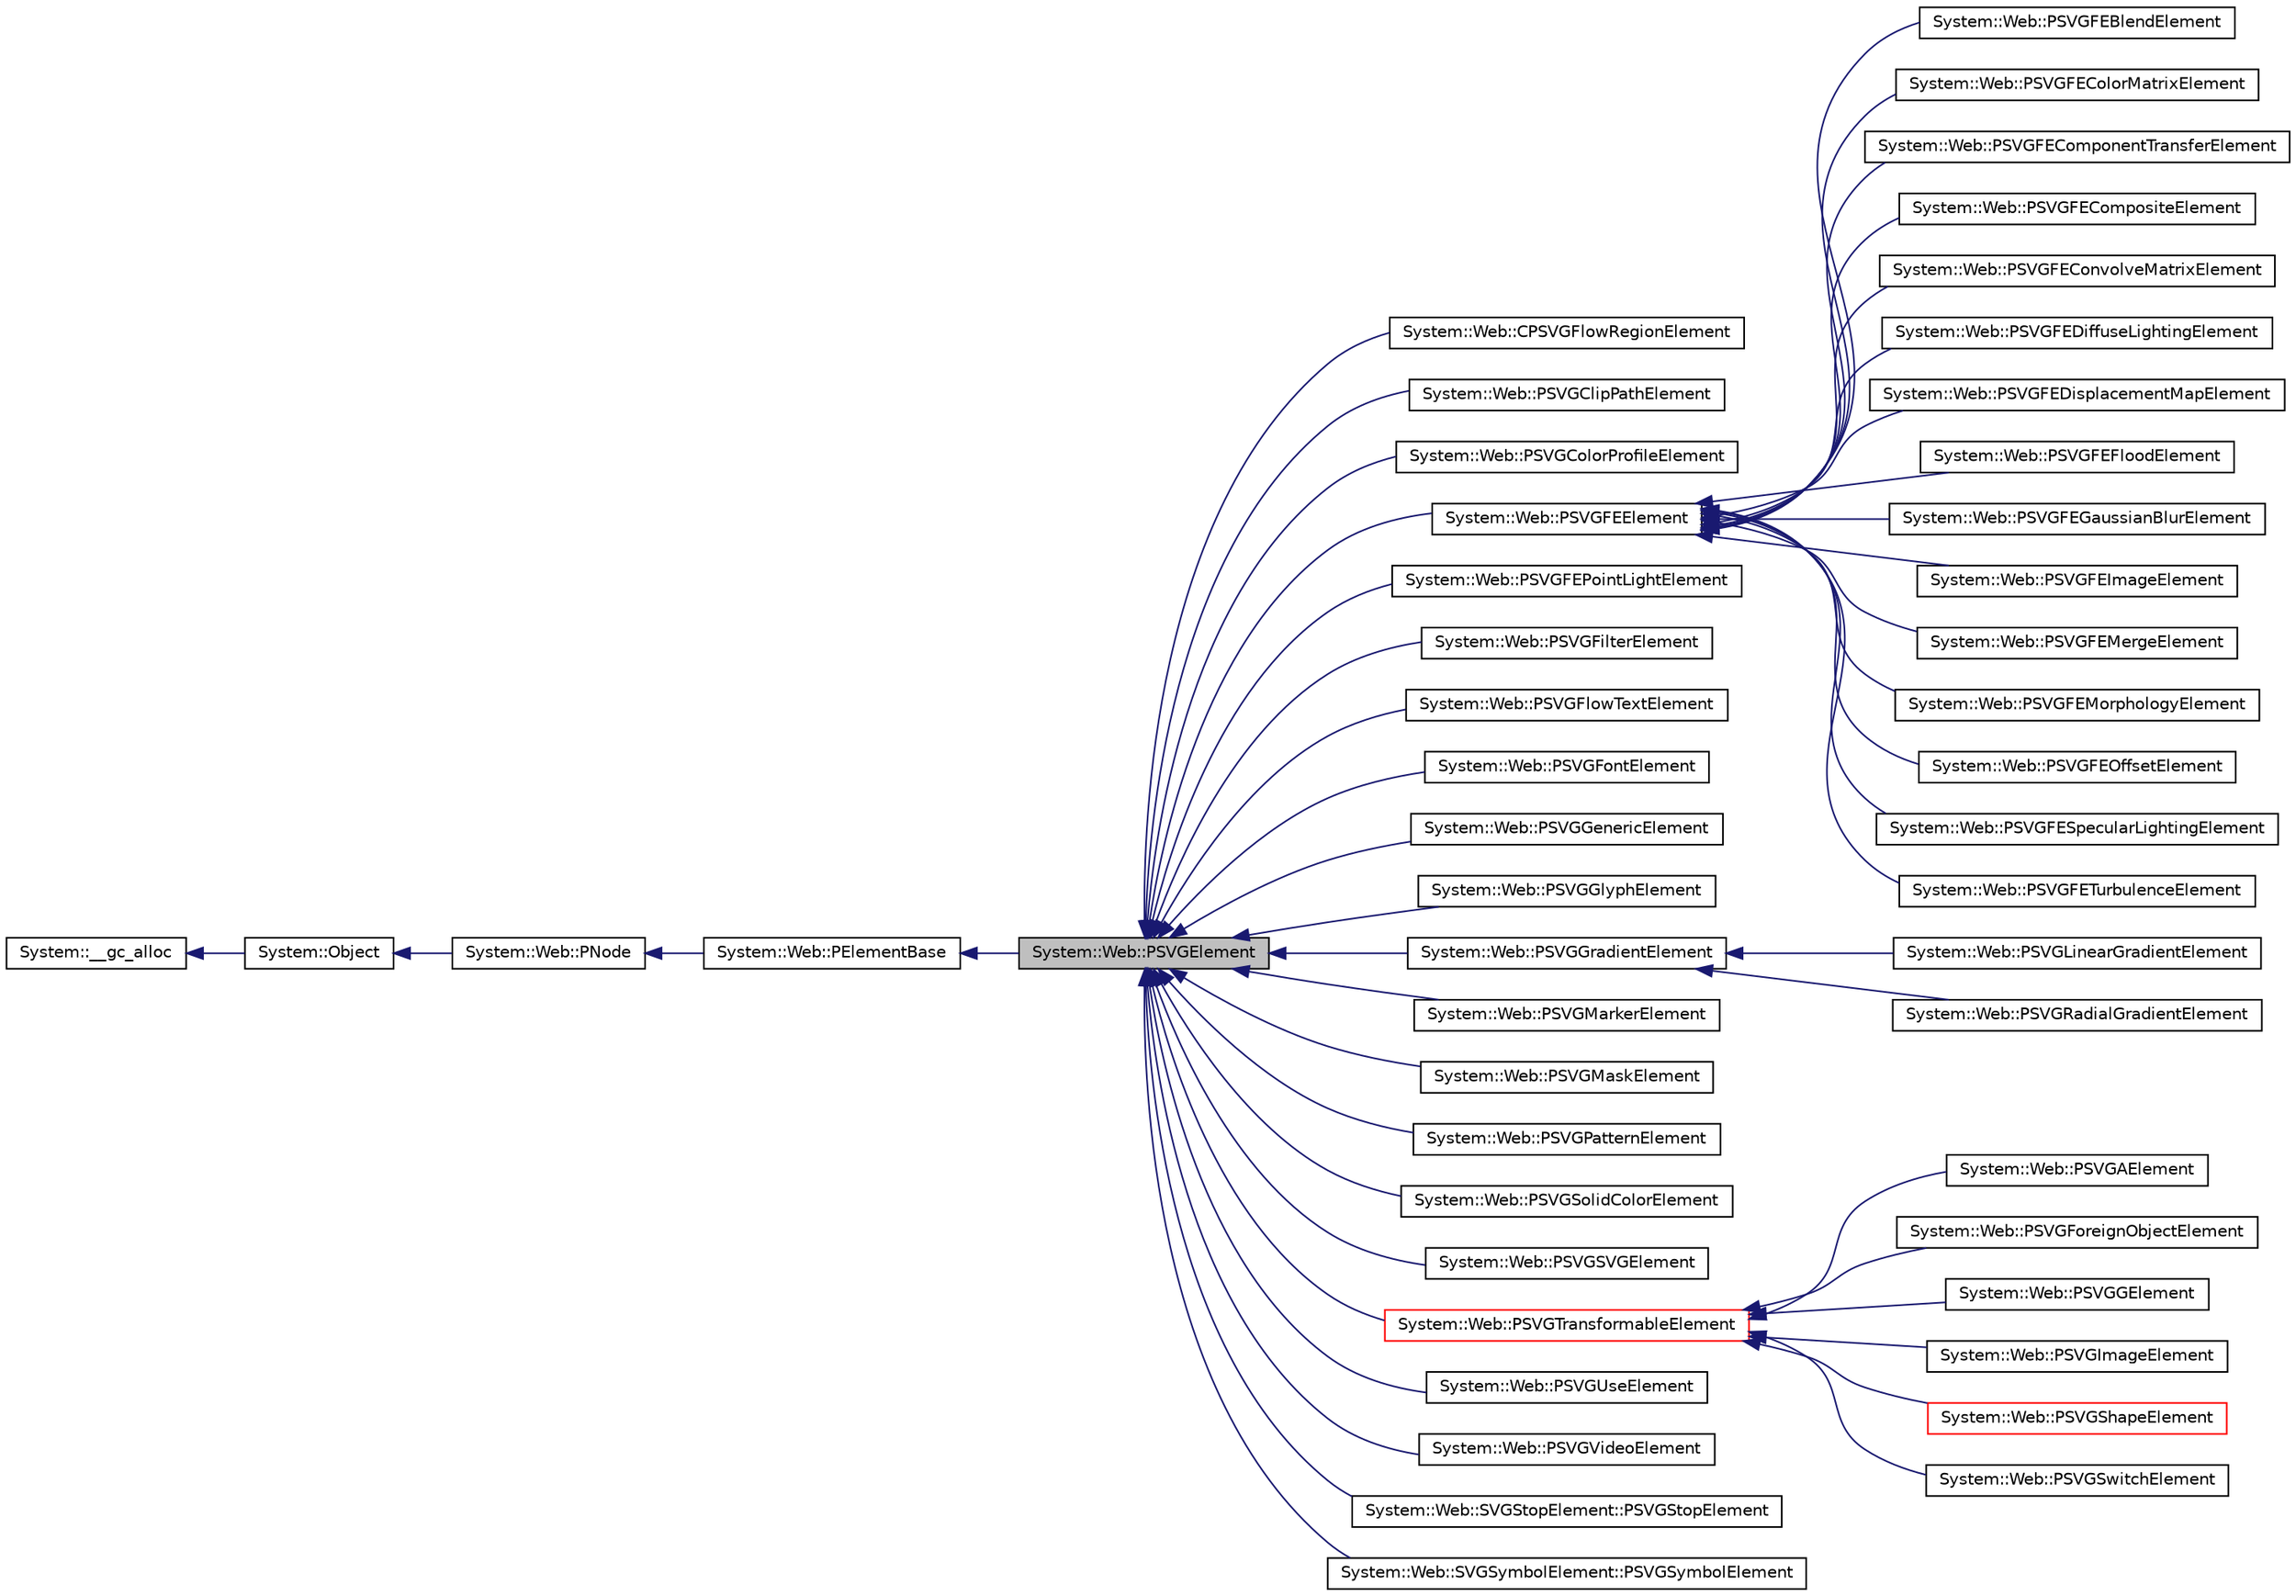 digraph G
{
  edge [fontname="Helvetica",fontsize="10",labelfontname="Helvetica",labelfontsize="10"];
  node [fontname="Helvetica",fontsize="10",shape=record];
  rankdir="LR";
  Node1 [label="System::Web::PSVGElement",height=0.2,width=0.4,color="black", fillcolor="grey75", style="filled" fontcolor="black"];
  Node2 -> Node1 [dir="back",color="midnightblue",fontsize="10",style="solid",fontname="Helvetica"];
  Node2 [label="System::Web::PElementBase",height=0.2,width=0.4,color="black", fillcolor="white", style="filled",URL="$class_system_1_1_web_1_1_p_element_base.html"];
  Node3 -> Node2 [dir="back",color="midnightblue",fontsize="10",style="solid",fontname="Helvetica"];
  Node3 [label="System::Web::PNode",height=0.2,width=0.4,color="black", fillcolor="white", style="filled",URL="$class_system_1_1_web_1_1_p_node.html"];
  Node4 -> Node3 [dir="back",color="midnightblue",fontsize="10",style="solid",fontname="Helvetica"];
  Node4 [label="System::Object",height=0.2,width=0.4,color="black", fillcolor="white", style="filled",URL="$class_system_1_1_object.html"];
  Node5 -> Node4 [dir="back",color="midnightblue",fontsize="10",style="solid",fontname="Helvetica"];
  Node5 [label="System::__gc_alloc",height=0.2,width=0.4,color="black", fillcolor="white", style="filled",URL="$class_system_1_1____gc__alloc.html"];
  Node1 -> Node6 [dir="back",color="midnightblue",fontsize="10",style="solid",fontname="Helvetica"];
  Node6 [label="System::Web::CPSVGFlowRegionElement",height=0.2,width=0.4,color="black", fillcolor="white", style="filled",URL="$class_system_1_1_web_1_1_c_p_s_v_g_flow_region_element.html"];
  Node1 -> Node7 [dir="back",color="midnightblue",fontsize="10",style="solid",fontname="Helvetica"];
  Node7 [label="System::Web::PSVGClipPathElement",height=0.2,width=0.4,color="black", fillcolor="white", style="filled",URL="$class_system_1_1_web_1_1_p_s_v_g_clip_path_element.html"];
  Node1 -> Node8 [dir="back",color="midnightblue",fontsize="10",style="solid",fontname="Helvetica"];
  Node8 [label="System::Web::PSVGColorProfileElement",height=0.2,width=0.4,color="black", fillcolor="white", style="filled",URL="$class_system_1_1_web_1_1_p_s_v_g_color_profile_element.html"];
  Node1 -> Node9 [dir="back",color="midnightblue",fontsize="10",style="solid",fontname="Helvetica"];
  Node9 [label="System::Web::PSVGFEElement",height=0.2,width=0.4,color="black", fillcolor="white", style="filled",URL="$class_system_1_1_web_1_1_p_s_v_g_f_e_element.html"];
  Node9 -> Node10 [dir="back",color="midnightblue",fontsize="10",style="solid",fontname="Helvetica"];
  Node10 [label="System::Web::PSVGFEBlendElement",height=0.2,width=0.4,color="black", fillcolor="white", style="filled",URL="$class_system_1_1_web_1_1_p_s_v_g_f_e_blend_element.html"];
  Node9 -> Node11 [dir="back",color="midnightblue",fontsize="10",style="solid",fontname="Helvetica"];
  Node11 [label="System::Web::PSVGFEColorMatrixElement",height=0.2,width=0.4,color="black", fillcolor="white", style="filled",URL="$class_system_1_1_web_1_1_p_s_v_g_f_e_color_matrix_element.html"];
  Node9 -> Node12 [dir="back",color="midnightblue",fontsize="10",style="solid",fontname="Helvetica"];
  Node12 [label="System::Web::PSVGFEComponentTransferElement",height=0.2,width=0.4,color="black", fillcolor="white", style="filled",URL="$class_system_1_1_web_1_1_p_s_v_g_f_e_component_transfer_element.html"];
  Node9 -> Node13 [dir="back",color="midnightblue",fontsize="10",style="solid",fontname="Helvetica"];
  Node13 [label="System::Web::PSVGFECompositeElement",height=0.2,width=0.4,color="black", fillcolor="white", style="filled",URL="$class_system_1_1_web_1_1_p_s_v_g_f_e_composite_element.html"];
  Node9 -> Node14 [dir="back",color="midnightblue",fontsize="10",style="solid",fontname="Helvetica"];
  Node14 [label="System::Web::PSVGFEConvolveMatrixElement",height=0.2,width=0.4,color="black", fillcolor="white", style="filled",URL="$class_system_1_1_web_1_1_p_s_v_g_f_e_convolve_matrix_element.html"];
  Node9 -> Node15 [dir="back",color="midnightblue",fontsize="10",style="solid",fontname="Helvetica"];
  Node15 [label="System::Web::PSVGFEDiffuseLightingElement",height=0.2,width=0.4,color="black", fillcolor="white", style="filled",URL="$class_system_1_1_web_1_1_p_s_v_g_f_e_diffuse_lighting_element.html"];
  Node9 -> Node16 [dir="back",color="midnightblue",fontsize="10",style="solid",fontname="Helvetica"];
  Node16 [label="System::Web::PSVGFEDisplacementMapElement",height=0.2,width=0.4,color="black", fillcolor="white", style="filled",URL="$class_system_1_1_web_1_1_p_s_v_g_f_e_displacement_map_element.html"];
  Node9 -> Node17 [dir="back",color="midnightblue",fontsize="10",style="solid",fontname="Helvetica"];
  Node17 [label="System::Web::PSVGFEFloodElement",height=0.2,width=0.4,color="black", fillcolor="white", style="filled",URL="$class_system_1_1_web_1_1_p_s_v_g_f_e_flood_element.html"];
  Node9 -> Node18 [dir="back",color="midnightblue",fontsize="10",style="solid",fontname="Helvetica"];
  Node18 [label="System::Web::PSVGFEGaussianBlurElement",height=0.2,width=0.4,color="black", fillcolor="white", style="filled",URL="$class_system_1_1_web_1_1_p_s_v_g_f_e_gaussian_blur_element.html"];
  Node9 -> Node19 [dir="back",color="midnightblue",fontsize="10",style="solid",fontname="Helvetica"];
  Node19 [label="System::Web::PSVGFEImageElement",height=0.2,width=0.4,color="black", fillcolor="white", style="filled",URL="$class_system_1_1_web_1_1_p_s_v_g_f_e_image_element.html"];
  Node9 -> Node20 [dir="back",color="midnightblue",fontsize="10",style="solid",fontname="Helvetica"];
  Node20 [label="System::Web::PSVGFEMergeElement",height=0.2,width=0.4,color="black", fillcolor="white", style="filled",URL="$class_system_1_1_web_1_1_p_s_v_g_f_e_merge_element.html"];
  Node9 -> Node21 [dir="back",color="midnightblue",fontsize="10",style="solid",fontname="Helvetica"];
  Node21 [label="System::Web::PSVGFEMorphologyElement",height=0.2,width=0.4,color="black", fillcolor="white", style="filled",URL="$class_system_1_1_web_1_1_p_s_v_g_f_e_morphology_element.html"];
  Node9 -> Node22 [dir="back",color="midnightblue",fontsize="10",style="solid",fontname="Helvetica"];
  Node22 [label="System::Web::PSVGFEOffsetElement",height=0.2,width=0.4,color="black", fillcolor="white", style="filled",URL="$class_system_1_1_web_1_1_p_s_v_g_f_e_offset_element.html"];
  Node9 -> Node23 [dir="back",color="midnightblue",fontsize="10",style="solid",fontname="Helvetica"];
  Node23 [label="System::Web::PSVGFESpecularLightingElement",height=0.2,width=0.4,color="black", fillcolor="white", style="filled",URL="$class_system_1_1_web_1_1_p_s_v_g_f_e_specular_lighting_element.html"];
  Node9 -> Node24 [dir="back",color="midnightblue",fontsize="10",style="solid",fontname="Helvetica"];
  Node24 [label="System::Web::PSVGFETurbulenceElement",height=0.2,width=0.4,color="black", fillcolor="white", style="filled",URL="$class_system_1_1_web_1_1_p_s_v_g_f_e_turbulence_element.html"];
  Node1 -> Node25 [dir="back",color="midnightblue",fontsize="10",style="solid",fontname="Helvetica"];
  Node25 [label="System::Web::PSVGFEPointLightElement",height=0.2,width=0.4,color="black", fillcolor="white", style="filled",URL="$class_system_1_1_web_1_1_p_s_v_g_f_e_point_light_element.html"];
  Node1 -> Node26 [dir="back",color="midnightblue",fontsize="10",style="solid",fontname="Helvetica"];
  Node26 [label="System::Web::PSVGFilterElement",height=0.2,width=0.4,color="black", fillcolor="white", style="filled",URL="$class_system_1_1_web_1_1_p_s_v_g_filter_element.html"];
  Node1 -> Node27 [dir="back",color="midnightblue",fontsize="10",style="solid",fontname="Helvetica"];
  Node27 [label="System::Web::PSVGFlowTextElement",height=0.2,width=0.4,color="black", fillcolor="white", style="filled",URL="$class_system_1_1_web_1_1_p_s_v_g_flow_text_element.html"];
  Node1 -> Node28 [dir="back",color="midnightblue",fontsize="10",style="solid",fontname="Helvetica"];
  Node28 [label="System::Web::PSVGFontElement",height=0.2,width=0.4,color="black", fillcolor="white", style="filled",URL="$class_system_1_1_web_1_1_p_s_v_g_font_element.html"];
  Node1 -> Node29 [dir="back",color="midnightblue",fontsize="10",style="solid",fontname="Helvetica"];
  Node29 [label="System::Web::PSVGGenericElement",height=0.2,width=0.4,color="black", fillcolor="white", style="filled",URL="$class_system_1_1_web_1_1_p_s_v_g_generic_element.html"];
  Node1 -> Node30 [dir="back",color="midnightblue",fontsize="10",style="solid",fontname="Helvetica"];
  Node30 [label="System::Web::PSVGGlyphElement",height=0.2,width=0.4,color="black", fillcolor="white", style="filled",URL="$class_system_1_1_web_1_1_p_s_v_g_glyph_element.html"];
  Node1 -> Node31 [dir="back",color="midnightblue",fontsize="10",style="solid",fontname="Helvetica"];
  Node31 [label="System::Web::PSVGGradientElement",height=0.2,width=0.4,color="black", fillcolor="white", style="filled",URL="$class_system_1_1_web_1_1_p_s_v_g_gradient_element.html"];
  Node31 -> Node32 [dir="back",color="midnightblue",fontsize="10",style="solid",fontname="Helvetica"];
  Node32 [label="System::Web::PSVGLinearGradientElement",height=0.2,width=0.4,color="black", fillcolor="white", style="filled",URL="$class_system_1_1_web_1_1_p_s_v_g_linear_gradient_element.html"];
  Node31 -> Node33 [dir="back",color="midnightblue",fontsize="10",style="solid",fontname="Helvetica"];
  Node33 [label="System::Web::PSVGRadialGradientElement",height=0.2,width=0.4,color="black", fillcolor="white", style="filled",URL="$class_system_1_1_web_1_1_p_s_v_g_radial_gradient_element.html"];
  Node1 -> Node34 [dir="back",color="midnightblue",fontsize="10",style="solid",fontname="Helvetica"];
  Node34 [label="System::Web::PSVGMarkerElement",height=0.2,width=0.4,color="black", fillcolor="white", style="filled",URL="$class_system_1_1_web_1_1_p_s_v_g_marker_element.html"];
  Node1 -> Node35 [dir="back",color="midnightblue",fontsize="10",style="solid",fontname="Helvetica"];
  Node35 [label="System::Web::PSVGMaskElement",height=0.2,width=0.4,color="black", fillcolor="white", style="filled",URL="$class_system_1_1_web_1_1_p_s_v_g_mask_element.html"];
  Node1 -> Node36 [dir="back",color="midnightblue",fontsize="10",style="solid",fontname="Helvetica"];
  Node36 [label="System::Web::PSVGPatternElement",height=0.2,width=0.4,color="black", fillcolor="white", style="filled",URL="$class_system_1_1_web_1_1_p_s_v_g_pattern_element.html"];
  Node1 -> Node37 [dir="back",color="midnightblue",fontsize="10",style="solid",fontname="Helvetica"];
  Node37 [label="System::Web::PSVGSolidColorElement",height=0.2,width=0.4,color="black", fillcolor="white", style="filled",URL="$class_system_1_1_web_1_1_p_s_v_g_solid_color_element.html"];
  Node1 -> Node38 [dir="back",color="midnightblue",fontsize="10",style="solid",fontname="Helvetica"];
  Node38 [label="System::Web::PSVGSVGElement",height=0.2,width=0.4,color="black", fillcolor="white", style="filled",URL="$class_system_1_1_web_1_1_p_s_v_g_s_v_g_element.html"];
  Node1 -> Node39 [dir="back",color="midnightblue",fontsize="10",style="solid",fontname="Helvetica"];
  Node39 [label="System::Web::PSVGTransformableElement",height=0.2,width=0.4,color="red", fillcolor="white", style="filled",URL="$class_system_1_1_web_1_1_p_s_v_g_transformable_element.html"];
  Node39 -> Node40 [dir="back",color="midnightblue",fontsize="10",style="solid",fontname="Helvetica"];
  Node40 [label="System::Web::PSVGAElement",height=0.2,width=0.4,color="black", fillcolor="white", style="filled",URL="$class_system_1_1_web_1_1_p_s_v_g_a_element.html"];
  Node39 -> Node41 [dir="back",color="midnightblue",fontsize="10",style="solid",fontname="Helvetica"];
  Node41 [label="System::Web::PSVGForeignObjectElement",height=0.2,width=0.4,color="black", fillcolor="white", style="filled",URL="$class_system_1_1_web_1_1_p_s_v_g_foreign_object_element.html"];
  Node39 -> Node42 [dir="back",color="midnightblue",fontsize="10",style="solid",fontname="Helvetica"];
  Node42 [label="System::Web::PSVGGElement",height=0.2,width=0.4,color="black", fillcolor="white", style="filled",URL="$class_system_1_1_web_1_1_p_s_v_g_g_element.html"];
  Node39 -> Node43 [dir="back",color="midnightblue",fontsize="10",style="solid",fontname="Helvetica"];
  Node43 [label="System::Web::PSVGImageElement",height=0.2,width=0.4,color="black", fillcolor="white", style="filled",URL="$class_system_1_1_web_1_1_p_s_v_g_image_element.html"];
  Node39 -> Node44 [dir="back",color="midnightblue",fontsize="10",style="solid",fontname="Helvetica"];
  Node44 [label="System::Web::PSVGShapeElement",height=0.2,width=0.4,color="red", fillcolor="white", style="filled",URL="$class_system_1_1_web_1_1_p_s_v_g_shape_element.html"];
  Node39 -> Node45 [dir="back",color="midnightblue",fontsize="10",style="solid",fontname="Helvetica"];
  Node45 [label="System::Web::PSVGSwitchElement",height=0.2,width=0.4,color="black", fillcolor="white", style="filled",URL="$class_system_1_1_web_1_1_p_s_v_g_switch_element.html"];
  Node1 -> Node46 [dir="back",color="midnightblue",fontsize="10",style="solid",fontname="Helvetica"];
  Node46 [label="System::Web::PSVGUseElement",height=0.2,width=0.4,color="black", fillcolor="white", style="filled",URL="$class_system_1_1_web_1_1_p_s_v_g_use_element.html"];
  Node1 -> Node47 [dir="back",color="midnightblue",fontsize="10",style="solid",fontname="Helvetica"];
  Node47 [label="System::Web::PSVGVideoElement",height=0.2,width=0.4,color="black", fillcolor="white", style="filled",URL="$class_system_1_1_web_1_1_p_s_v_g_video_element.html"];
  Node1 -> Node48 [dir="back",color="midnightblue",fontsize="10",style="solid",fontname="Helvetica"];
  Node48 [label="System::Web::SVGStopElement::PSVGStopElement",height=0.2,width=0.4,color="black", fillcolor="white", style="filled",URL="$class_system_1_1_web_1_1_s_v_g_stop_element_1_1_p_s_v_g_stop_element.html"];
  Node1 -> Node49 [dir="back",color="midnightblue",fontsize="10",style="solid",fontname="Helvetica"];
  Node49 [label="System::Web::SVGSymbolElement::PSVGSymbolElement",height=0.2,width=0.4,color="black", fillcolor="white", style="filled",URL="$class_system_1_1_web_1_1_s_v_g_symbol_element_1_1_p_s_v_g_symbol_element.html"];
}
